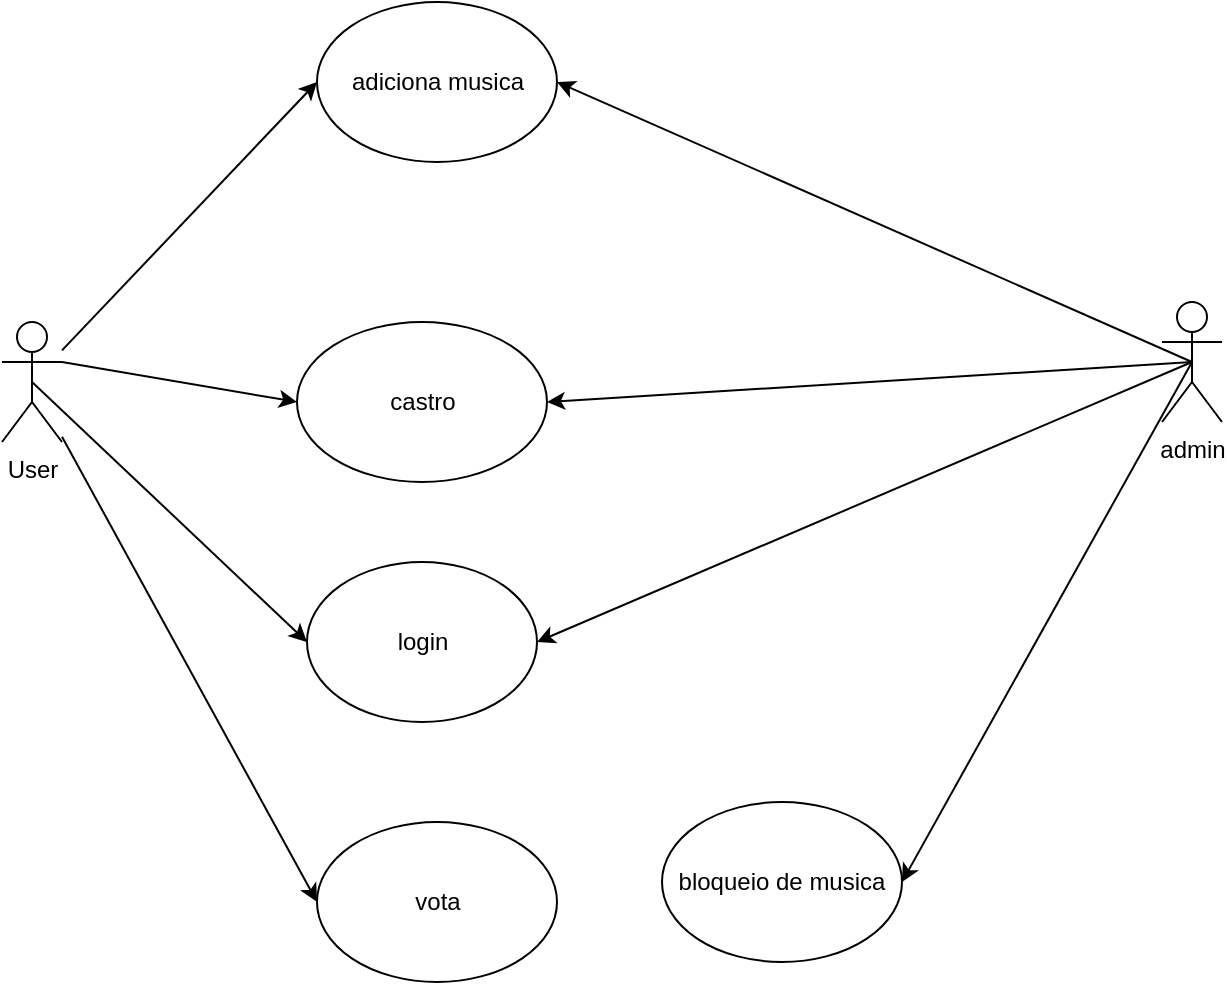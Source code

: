 <mxfile>
    <diagram id="XtV-p74zKzaJdSoAujN1" name="Page-1">
        <mxGraphModel dx="896" dy="619" grid="1" gridSize="10" guides="1" tooltips="1" connect="1" arrows="1" fold="1" page="1" pageScale="1" pageWidth="850" pageHeight="1100" math="0" shadow="0">
            <root>
                <mxCell id="0"/>
                <mxCell id="1" parent="0"/>
                <mxCell id="10" style="edgeStyle=none;html=1;entryX=0;entryY=0.5;entryDx=0;entryDy=0;" parent="1" source="2" target="41" edge="1">
                    <mxGeometry relative="1" as="geometry">
                        <mxPoint x="253.158" y="130" as="targetPoint"/>
                    </mxGeometry>
                </mxCell>
                <mxCell id="18" style="edgeStyle=none;html=1;entryX=0;entryY=0.5;entryDx=0;entryDy=0;" parent="1" source="2" target="37" edge="1">
                    <mxGeometry relative="1" as="geometry">
                        <mxPoint x="246.765" y="420" as="targetPoint"/>
                    </mxGeometry>
                </mxCell>
                <mxCell id="38" style="edgeStyle=none;html=1;exitX=0.5;exitY=0.5;exitDx=0;exitDy=0;exitPerimeter=0;entryX=0;entryY=0.5;entryDx=0;entryDy=0;" edge="1" parent="1" source="2" target="35">
                    <mxGeometry relative="1" as="geometry"/>
                </mxCell>
                <mxCell id="40" style="edgeStyle=none;html=1;exitX=1;exitY=0.333;exitDx=0;exitDy=0;exitPerimeter=0;entryX=0;entryY=0.5;entryDx=0;entryDy=0;" edge="1" parent="1" source="2" target="39">
                    <mxGeometry relative="1" as="geometry"/>
                </mxCell>
                <mxCell id="2" value="User&lt;br&gt;" style="shape=umlActor;verticalLabelPosition=bottom;verticalAlign=top;html=1;outlineConnect=0;" parent="1" vertex="1">
                    <mxGeometry x="100" y="250" width="30" height="60" as="geometry"/>
                </mxCell>
                <mxCell id="34" style="edgeStyle=none;html=1;exitX=0.5;exitY=0.5;exitDx=0;exitDy=0;exitPerimeter=0;entryX=1;entryY=0.5;entryDx=0;entryDy=0;" edge="1" parent="1" source="6" target="41">
                    <mxGeometry relative="1" as="geometry">
                        <mxPoint x="410" y="120" as="targetPoint"/>
                    </mxGeometry>
                </mxCell>
                <mxCell id="43" style="edgeStyle=none;html=1;exitX=0.5;exitY=0.5;exitDx=0;exitDy=0;exitPerimeter=0;entryX=1;entryY=0.5;entryDx=0;entryDy=0;" edge="1" parent="1" source="6" target="42">
                    <mxGeometry relative="1" as="geometry"/>
                </mxCell>
                <mxCell id="45" style="edgeStyle=none;html=1;exitX=0.5;exitY=0.5;exitDx=0;exitDy=0;exitPerimeter=0;entryX=1;entryY=0.5;entryDx=0;entryDy=0;" edge="1" parent="1" source="6" target="35">
                    <mxGeometry relative="1" as="geometry"/>
                </mxCell>
                <mxCell id="46" style="edgeStyle=none;html=1;exitX=0.5;exitY=0.5;exitDx=0;exitDy=0;exitPerimeter=0;entryX=1;entryY=0.5;entryDx=0;entryDy=0;" edge="1" parent="1" source="6" target="39">
                    <mxGeometry relative="1" as="geometry"/>
                </mxCell>
                <mxCell id="6" value="admin" style="shape=umlActor;verticalLabelPosition=bottom;verticalAlign=top;html=1;outlineConnect=0;" parent="1" vertex="1">
                    <mxGeometry x="680" y="240" width="30" height="60" as="geometry"/>
                </mxCell>
                <mxCell id="35" value="login" style="ellipse;whiteSpace=wrap;html=1;" vertex="1" parent="1">
                    <mxGeometry x="252.5" y="370" width="115" height="80" as="geometry"/>
                </mxCell>
                <mxCell id="37" value="vota" style="ellipse;whiteSpace=wrap;html=1;" vertex="1" parent="1">
                    <mxGeometry x="257.5" y="500" width="120" height="80" as="geometry"/>
                </mxCell>
                <mxCell id="39" value="castro" style="ellipse;whiteSpace=wrap;html=1;" vertex="1" parent="1">
                    <mxGeometry x="247.5" y="250" width="125" height="80" as="geometry"/>
                </mxCell>
                <mxCell id="41" value="adiciona musica" style="ellipse;whiteSpace=wrap;html=1;" vertex="1" parent="1">
                    <mxGeometry x="257.5" y="90" width="120" height="80" as="geometry"/>
                </mxCell>
                <mxCell id="42" value="bloqueio de musica" style="ellipse;whiteSpace=wrap;html=1;" vertex="1" parent="1">
                    <mxGeometry x="430" y="490" width="120" height="80" as="geometry"/>
                </mxCell>
            </root>
        </mxGraphModel>
    </diagram>
</mxfile>